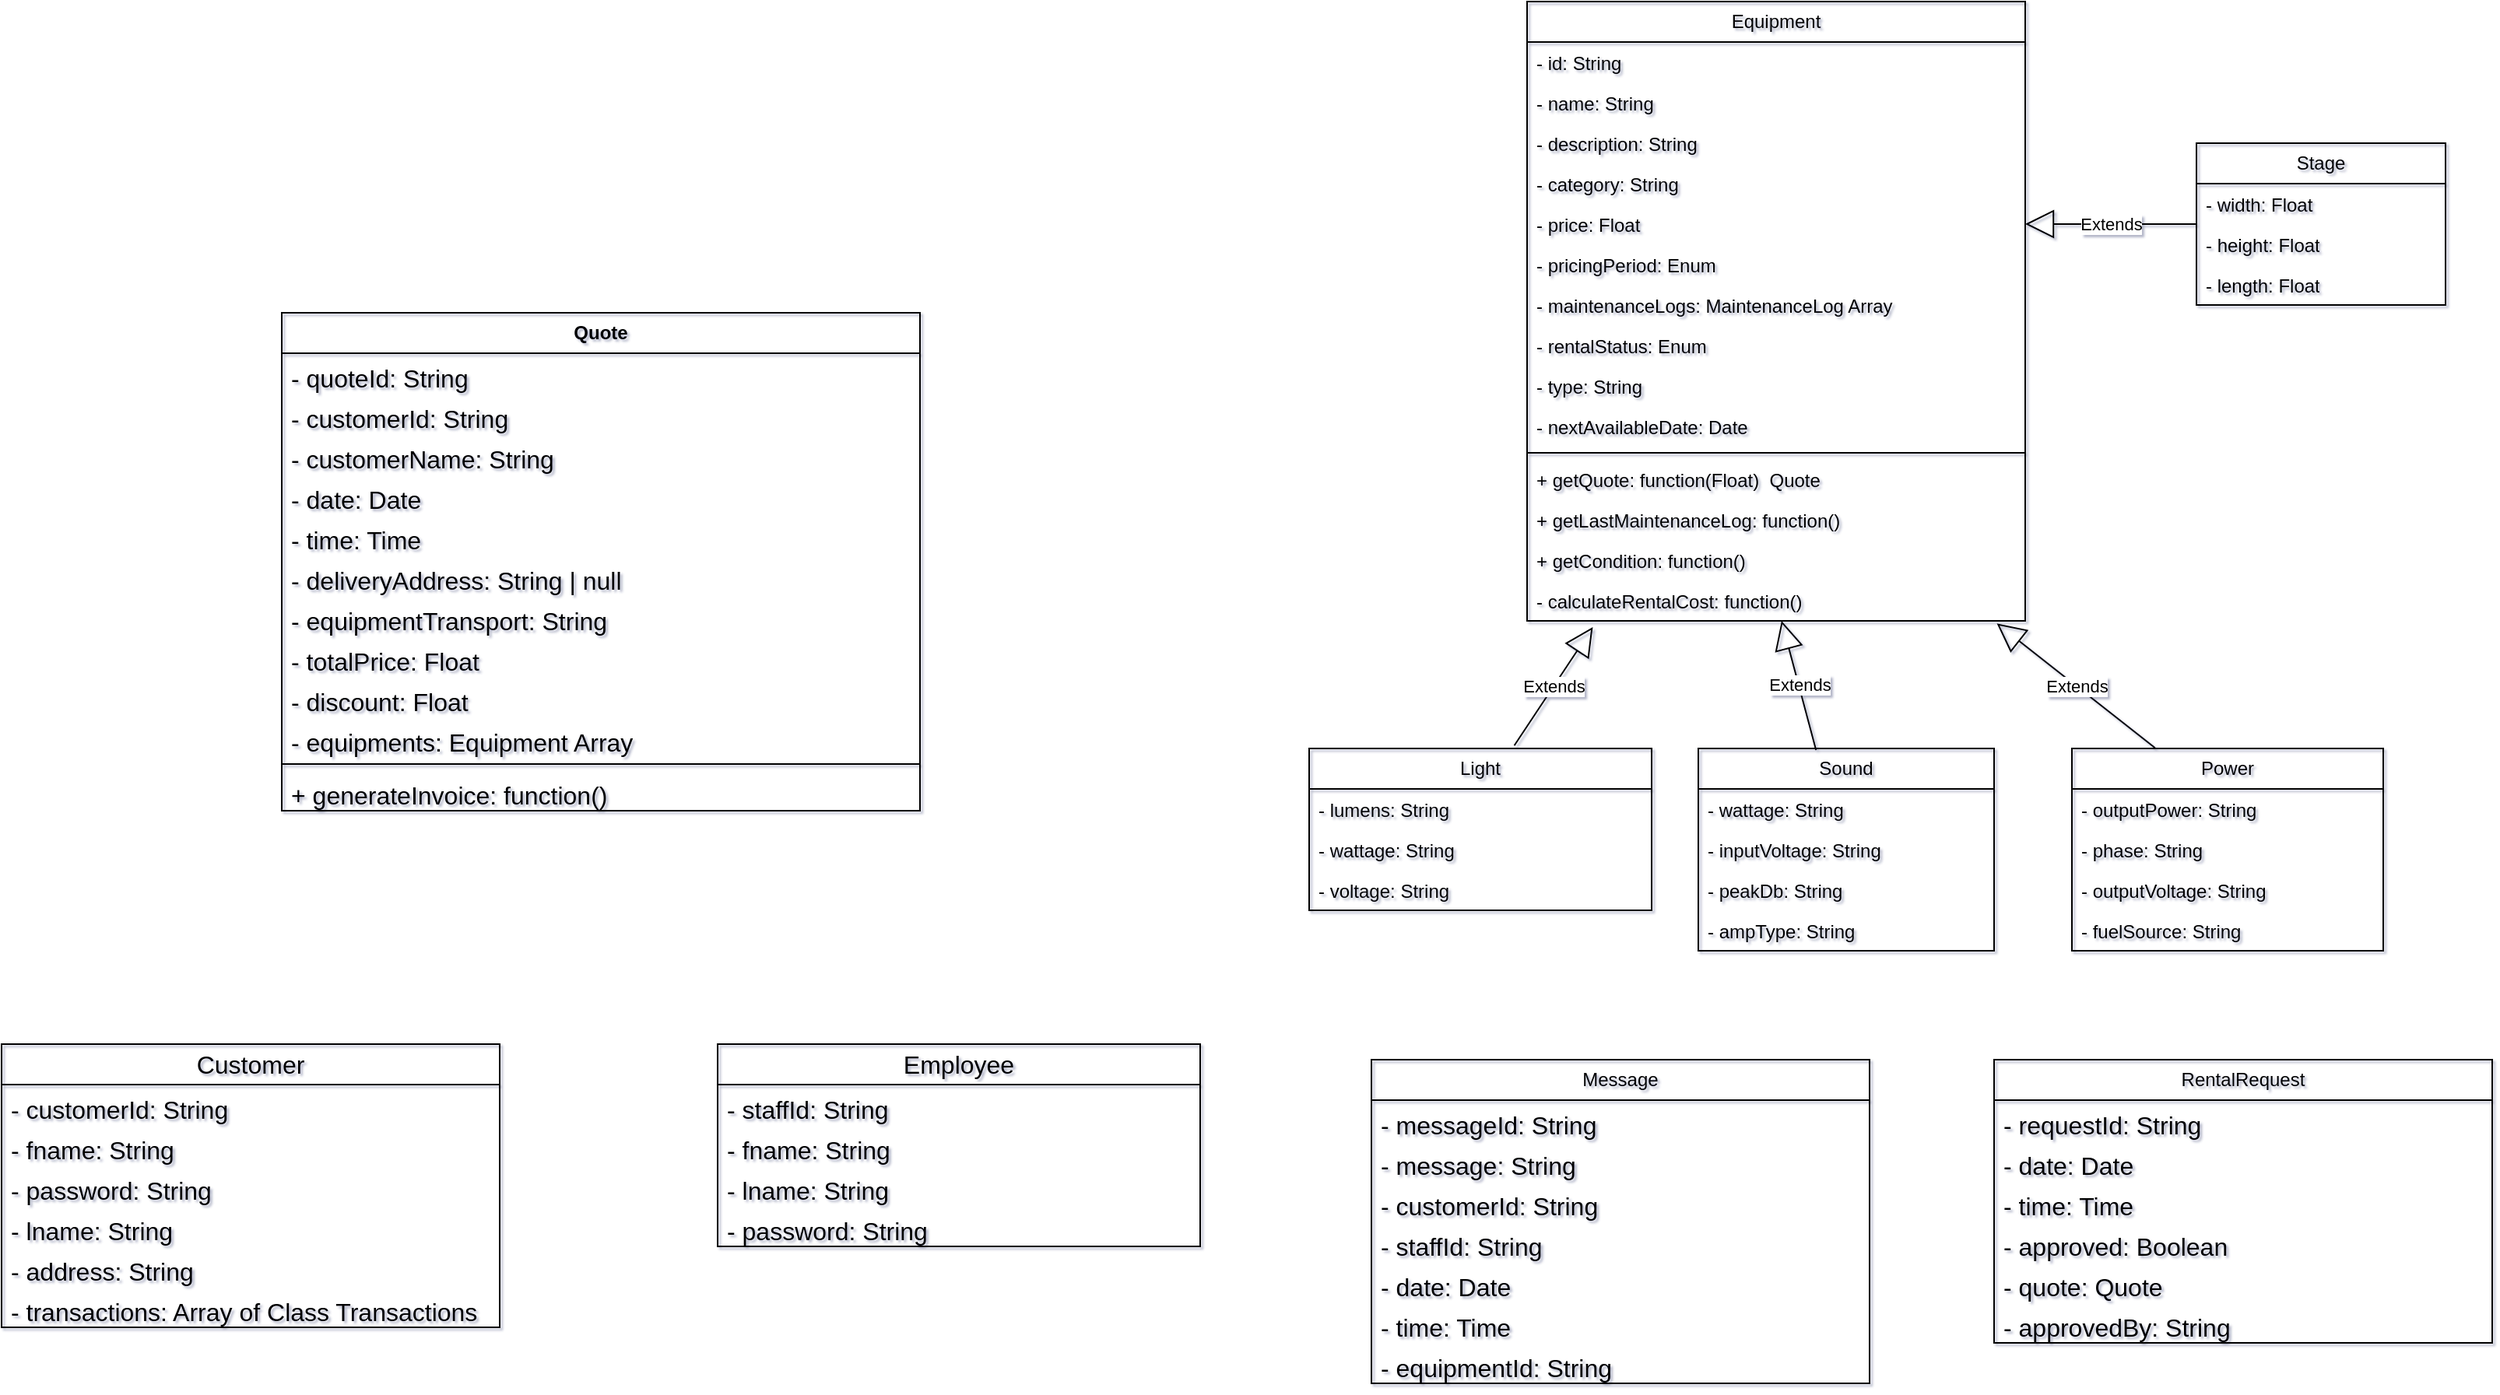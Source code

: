 <mxfile version="22.0.2" type="github">
  <diagram id="C5RBs43oDa-KdzZeNtuy" name="Page-1">
    <mxGraphModel dx="1457" dy="860" grid="1" gridSize="10" guides="1" tooltips="1" connect="1" arrows="1" fold="1" page="1" pageScale="1" pageWidth="850" pageHeight="1100" background="none" math="0" shadow="1">
      <root>
        <mxCell id="WIyWlLk6GJQsqaUBKTNV-0" />
        <mxCell id="WIyWlLk6GJQsqaUBKTNV-1" parent="WIyWlLk6GJQsqaUBKTNV-0" />
        <mxCell id="barZymDRWhpgfNvylvuT-17" value="Customer" style="swimlane;fontStyle=0;childLayout=stackLayout;horizontal=1;startSize=26;fillColor=none;horizontalStack=0;resizeParent=1;resizeParentMax=0;resizeLast=0;collapsible=1;marginBottom=0;whiteSpace=wrap;html=1;fontSize=16;" vertex="1" parent="WIyWlLk6GJQsqaUBKTNV-1">
          <mxGeometry x="30" y="750" width="320" height="182" as="geometry" />
        </mxCell>
        <mxCell id="barZymDRWhpgfNvylvuT-18" value="- customerId: String" style="text;strokeColor=none;fillColor=none;align=left;verticalAlign=top;spacingLeft=4;spacingRight=4;overflow=hidden;rotatable=0;points=[[0,0.5],[1,0.5]];portConstraint=eastwest;whiteSpace=wrap;html=1;fontSize=16;" vertex="1" parent="barZymDRWhpgfNvylvuT-17">
          <mxGeometry y="26" width="320" height="26" as="geometry" />
        </mxCell>
        <mxCell id="barZymDRWhpgfNvylvuT-19" value="- fname: String" style="text;strokeColor=none;fillColor=none;align=left;verticalAlign=top;spacingLeft=4;spacingRight=4;overflow=hidden;rotatable=0;points=[[0,0.5],[1,0.5]];portConstraint=eastwest;whiteSpace=wrap;html=1;fontSize=16;" vertex="1" parent="barZymDRWhpgfNvylvuT-17">
          <mxGeometry y="52" width="320" height="26" as="geometry" />
        </mxCell>
        <mxCell id="barZymDRWhpgfNvylvuT-234" value="- password: String" style="text;strokeColor=none;fillColor=none;align=left;verticalAlign=top;spacingLeft=4;spacingRight=4;overflow=hidden;rotatable=0;points=[[0,0.5],[1,0.5]];portConstraint=eastwest;whiteSpace=wrap;html=1;fontSize=16;" vertex="1" parent="barZymDRWhpgfNvylvuT-17">
          <mxGeometry y="78" width="320" height="26" as="geometry" />
        </mxCell>
        <mxCell id="barZymDRWhpgfNvylvuT-22" value="- lname: String" style="text;strokeColor=none;fillColor=none;align=left;verticalAlign=top;spacingLeft=4;spacingRight=4;overflow=hidden;rotatable=0;points=[[0,0.5],[1,0.5]];portConstraint=eastwest;whiteSpace=wrap;html=1;fontSize=16;" vertex="1" parent="barZymDRWhpgfNvylvuT-17">
          <mxGeometry y="104" width="320" height="26" as="geometry" />
        </mxCell>
        <mxCell id="barZymDRWhpgfNvylvuT-24" value="- address: String" style="text;strokeColor=none;fillColor=none;align=left;verticalAlign=top;spacingLeft=4;spacingRight=4;overflow=hidden;rotatable=0;points=[[0,0.5],[1,0.5]];portConstraint=eastwest;whiteSpace=wrap;html=1;fontSize=16;" vertex="1" parent="barZymDRWhpgfNvylvuT-17">
          <mxGeometry y="130" width="320" height="26" as="geometry" />
        </mxCell>
        <mxCell id="barZymDRWhpgfNvylvuT-27" value="- transactions: Array of Class Transactions" style="text;strokeColor=none;fillColor=none;align=left;verticalAlign=top;spacingLeft=4;spacingRight=4;overflow=hidden;rotatable=0;points=[[0,0.5],[1,0.5]];portConstraint=eastwest;whiteSpace=wrap;html=1;fontSize=16;" vertex="1" parent="barZymDRWhpgfNvylvuT-17">
          <mxGeometry y="156" width="320" height="26" as="geometry" />
        </mxCell>
        <mxCell id="barZymDRWhpgfNvylvuT-94" value="Employee" style="swimlane;fontStyle=0;childLayout=stackLayout;horizontal=1;startSize=26;fillColor=none;horizontalStack=0;resizeParent=1;resizeParentMax=0;resizeLast=0;collapsible=1;marginBottom=0;whiteSpace=wrap;html=1;fontSize=16;" vertex="1" parent="WIyWlLk6GJQsqaUBKTNV-1">
          <mxGeometry x="490" y="750" width="310" height="130" as="geometry" />
        </mxCell>
        <mxCell id="barZymDRWhpgfNvylvuT-95" value="- staffId: String" style="text;strokeColor=none;fillColor=none;align=left;verticalAlign=top;spacingLeft=4;spacingRight=4;overflow=hidden;rotatable=0;points=[[0,0.5],[1,0.5]];portConstraint=eastwest;whiteSpace=wrap;html=1;fontSize=16;" vertex="1" parent="barZymDRWhpgfNvylvuT-94">
          <mxGeometry y="26" width="310" height="26" as="geometry" />
        </mxCell>
        <mxCell id="barZymDRWhpgfNvylvuT-96" value="- fname: String" style="text;strokeColor=none;fillColor=none;align=left;verticalAlign=top;spacingLeft=4;spacingRight=4;overflow=hidden;rotatable=0;points=[[0,0.5],[1,0.5]];portConstraint=eastwest;whiteSpace=wrap;html=1;fontSize=16;" vertex="1" parent="barZymDRWhpgfNvylvuT-94">
          <mxGeometry y="52" width="310" height="26" as="geometry" />
        </mxCell>
        <mxCell id="barZymDRWhpgfNvylvuT-97" value="- lname: String" style="text;strokeColor=none;fillColor=none;align=left;verticalAlign=top;spacingLeft=4;spacingRight=4;overflow=hidden;rotatable=0;points=[[0,0.5],[1,0.5]];portConstraint=eastwest;whiteSpace=wrap;html=1;fontSize=16;" vertex="1" parent="barZymDRWhpgfNvylvuT-94">
          <mxGeometry y="78" width="310" height="26" as="geometry" />
        </mxCell>
        <mxCell id="barZymDRWhpgfNvylvuT-99" value="- password: String" style="text;strokeColor=none;fillColor=none;align=left;verticalAlign=top;spacingLeft=4;spacingRight=4;overflow=hidden;rotatable=0;points=[[0,0.5],[1,0.5]];portConstraint=eastwest;whiteSpace=wrap;html=1;fontSize=16;" vertex="1" parent="barZymDRWhpgfNvylvuT-94">
          <mxGeometry y="104" width="310" height="26" as="geometry" />
        </mxCell>
        <mxCell id="barZymDRWhpgfNvylvuT-156" value="Quote" style="swimlane;childLayout=stackLayout;horizontal=1;startSize=26;fillColor=none;horizontalStack=0;resizeParent=1;resizeParentMax=0;resizeLast=0;collapsible=1;marginBottom=0;whiteSpace=wrap;html=1;" vertex="1" parent="WIyWlLk6GJQsqaUBKTNV-1">
          <mxGeometry x="210" y="280" width="410" height="320" as="geometry" />
        </mxCell>
        <mxCell id="barZymDRWhpgfNvylvuT-157" value="- quoteId: String" style="text;strokeColor=none;fillColor=none;align=left;verticalAlign=top;spacingLeft=4;spacingRight=4;overflow=hidden;rotatable=0;points=[[0,0.5],[1,0.5]];portConstraint=eastwest;whiteSpace=wrap;html=1;fontSize=16;" vertex="1" parent="barZymDRWhpgfNvylvuT-156">
          <mxGeometry y="26" width="410" height="26" as="geometry" />
        </mxCell>
        <mxCell id="barZymDRWhpgfNvylvuT-60" value="- customerId: String" style="text;strokeColor=none;fillColor=none;align=left;verticalAlign=top;spacingLeft=4;spacingRight=4;overflow=hidden;rotatable=0;points=[[0,0.5],[1,0.5]];portConstraint=eastwest;whiteSpace=wrap;html=1;fontSize=16;" vertex="1" parent="barZymDRWhpgfNvylvuT-156">
          <mxGeometry y="52" width="410" height="26" as="geometry" />
        </mxCell>
        <mxCell id="barZymDRWhpgfNvylvuT-64" value="- customerName: String" style="text;strokeColor=none;fillColor=none;align=left;verticalAlign=top;spacingLeft=4;spacingRight=4;overflow=hidden;rotatable=0;points=[[0,0.5],[1,0.5]];portConstraint=eastwest;whiteSpace=wrap;html=1;fontSize=16;" vertex="1" parent="barZymDRWhpgfNvylvuT-156">
          <mxGeometry y="78" width="410" height="26" as="geometry" />
        </mxCell>
        <mxCell id="barZymDRWhpgfNvylvuT-158" value="- date: Date" style="text;strokeColor=none;fillColor=none;align=left;verticalAlign=top;spacingLeft=4;spacingRight=4;overflow=hidden;rotatable=0;points=[[0,0.5],[1,0.5]];portConstraint=eastwest;whiteSpace=wrap;html=1;fontSize=16;" vertex="1" parent="barZymDRWhpgfNvylvuT-156">
          <mxGeometry y="104" width="410" height="26" as="geometry" />
        </mxCell>
        <mxCell id="barZymDRWhpgfNvylvuT-253" value="- time: Time" style="text;strokeColor=none;fillColor=none;align=left;verticalAlign=top;spacingLeft=4;spacingRight=4;overflow=hidden;rotatable=0;points=[[0,0.5],[1,0.5]];portConstraint=eastwest;whiteSpace=wrap;html=1;fontSize=16;" vertex="1" parent="barZymDRWhpgfNvylvuT-156">
          <mxGeometry y="130" width="410" height="26" as="geometry" />
        </mxCell>
        <mxCell id="barZymDRWhpgfNvylvuT-63" value="- deliveryAddress: String | null" style="text;strokeColor=none;fillColor=none;align=left;verticalAlign=top;spacingLeft=4;spacingRight=4;overflow=hidden;rotatable=0;points=[[0,0.5],[1,0.5]];portConstraint=eastwest;whiteSpace=wrap;html=1;fontSize=16;" vertex="1" parent="barZymDRWhpgfNvylvuT-156">
          <mxGeometry y="156" width="410" height="26" as="geometry" />
        </mxCell>
        <mxCell id="barZymDRWhpgfNvylvuT-62" value="- equipmentTransport: String" style="text;strokeColor=none;fillColor=none;align=left;verticalAlign=top;spacingLeft=4;spacingRight=4;overflow=hidden;rotatable=0;points=[[0,0.5],[1,0.5]];portConstraint=eastwest;whiteSpace=wrap;html=1;fontSize=16;" vertex="1" parent="barZymDRWhpgfNvylvuT-156">
          <mxGeometry y="182" width="410" height="26" as="geometry" />
        </mxCell>
        <mxCell id="barZymDRWhpgfNvylvuT-159" value="- totalPrice: Float" style="text;strokeColor=none;fillColor=none;align=left;verticalAlign=top;spacingLeft=4;spacingRight=4;overflow=hidden;rotatable=0;points=[[0,0.5],[1,0.5]];portConstraint=eastwest;whiteSpace=wrap;html=1;fontSize=16;" vertex="1" parent="barZymDRWhpgfNvylvuT-156">
          <mxGeometry y="208" width="410" height="26" as="geometry" />
        </mxCell>
        <mxCell id="barZymDRWhpgfNvylvuT-160" value="- discount: Float" style="text;strokeColor=none;fillColor=none;align=left;verticalAlign=top;spacingLeft=4;spacingRight=4;overflow=hidden;rotatable=0;points=[[0,0.5],[1,0.5]];portConstraint=eastwest;whiteSpace=wrap;html=1;fontSize=16;" vertex="1" parent="barZymDRWhpgfNvylvuT-156">
          <mxGeometry y="234" width="410" height="26" as="geometry" />
        </mxCell>
        <mxCell id="barZymDRWhpgfNvylvuT-161" value="- equipments: Equipment Array" style="text;strokeColor=none;fillColor=none;align=left;verticalAlign=top;spacingLeft=4;spacingRight=4;overflow=hidden;rotatable=0;points=[[0,0.5],[1,0.5]];portConstraint=eastwest;whiteSpace=wrap;html=1;fontSize=16;" vertex="1" parent="barZymDRWhpgfNvylvuT-156">
          <mxGeometry y="260" width="410" height="26" as="geometry" />
        </mxCell>
        <mxCell id="barZymDRWhpgfNvylvuT-259" value="" style="line;strokeWidth=1;fillColor=none;align=left;verticalAlign=middle;spacingTop=-1;spacingLeft=3;spacingRight=3;rotatable=0;labelPosition=right;points=[];portConstraint=eastwest;strokeColor=inherit;" vertex="1" parent="barZymDRWhpgfNvylvuT-156">
          <mxGeometry y="286" width="410" height="8" as="geometry" />
        </mxCell>
        <mxCell id="barZymDRWhpgfNvylvuT-256" value="+ generateInvoice: function()" style="text;strokeColor=none;fillColor=none;align=left;verticalAlign=top;spacingLeft=4;spacingRight=4;overflow=hidden;rotatable=0;points=[[0,0.5],[1,0.5]];portConstraint=eastwest;whiteSpace=wrap;html=1;fontSize=16;" vertex="1" parent="barZymDRWhpgfNvylvuT-156">
          <mxGeometry y="294" width="410" height="26" as="geometry" />
        </mxCell>
        <mxCell id="barZymDRWhpgfNvylvuT-164" value="Equipment" style="swimlane;fontStyle=0;childLayout=stackLayout;horizontal=1;startSize=26;fillColor=none;horizontalStack=0;resizeParent=1;resizeParentMax=0;resizeLast=0;collapsible=1;marginBottom=0;whiteSpace=wrap;html=1;" vertex="1" parent="WIyWlLk6GJQsqaUBKTNV-1">
          <mxGeometry x="1010" y="80" width="320" height="398" as="geometry" />
        </mxCell>
        <mxCell id="barZymDRWhpgfNvylvuT-165" value="- id: String" style="text;strokeColor=none;fillColor=none;align=left;verticalAlign=top;spacingLeft=4;spacingRight=4;overflow=hidden;rotatable=0;points=[[0,0.5],[1,0.5]];portConstraint=eastwest;whiteSpace=wrap;html=1;" vertex="1" parent="barZymDRWhpgfNvylvuT-164">
          <mxGeometry y="26" width="320" height="26" as="geometry" />
        </mxCell>
        <mxCell id="barZymDRWhpgfNvylvuT-166" value="- name: String" style="text;strokeColor=none;fillColor=none;align=left;verticalAlign=top;spacingLeft=4;spacingRight=4;overflow=hidden;rotatable=0;points=[[0,0.5],[1,0.5]];portConstraint=eastwest;whiteSpace=wrap;html=1;" vertex="1" parent="barZymDRWhpgfNvylvuT-164">
          <mxGeometry y="52" width="320" height="26" as="geometry" />
        </mxCell>
        <mxCell id="barZymDRWhpgfNvylvuT-167" value="- description: String" style="text;strokeColor=none;fillColor=none;align=left;verticalAlign=top;spacingLeft=4;spacingRight=4;overflow=hidden;rotatable=0;points=[[0,0.5],[1,0.5]];portConstraint=eastwest;whiteSpace=wrap;html=1;" vertex="1" parent="barZymDRWhpgfNvylvuT-164">
          <mxGeometry y="78" width="320" height="26" as="geometry" />
        </mxCell>
        <mxCell id="barZymDRWhpgfNvylvuT-168" value="- category: String" style="text;strokeColor=none;fillColor=none;align=left;verticalAlign=top;spacingLeft=4;spacingRight=4;overflow=hidden;rotatable=0;points=[[0,0.5],[1,0.5]];portConstraint=eastwest;whiteSpace=wrap;html=1;" vertex="1" parent="barZymDRWhpgfNvylvuT-164">
          <mxGeometry y="104" width="320" height="26" as="geometry" />
        </mxCell>
        <mxCell id="barZymDRWhpgfNvylvuT-169" value="- price: Float" style="text;strokeColor=none;fillColor=none;align=left;verticalAlign=top;spacingLeft=4;spacingRight=4;overflow=hidden;rotatable=0;points=[[0,0.5],[1,0.5]];portConstraint=eastwest;whiteSpace=wrap;html=1;" vertex="1" parent="barZymDRWhpgfNvylvuT-164">
          <mxGeometry y="130" width="320" height="26" as="geometry" />
        </mxCell>
        <mxCell id="barZymDRWhpgfNvylvuT-170" value="- pricingPeriod: Enum" style="text;strokeColor=none;fillColor=none;align=left;verticalAlign=top;spacingLeft=4;spacingRight=4;overflow=hidden;rotatable=0;points=[[0,0.5],[1,0.5]];portConstraint=eastwest;whiteSpace=wrap;html=1;" vertex="1" parent="barZymDRWhpgfNvylvuT-164">
          <mxGeometry y="156" width="320" height="26" as="geometry" />
        </mxCell>
        <mxCell id="barZymDRWhpgfNvylvuT-171" value="- maintenanceLogs: MaintenanceLog Array" style="text;strokeColor=none;fillColor=none;align=left;verticalAlign=top;spacingLeft=4;spacingRight=4;overflow=hidden;rotatable=0;points=[[0,0.5],[1,0.5]];portConstraint=eastwest;whiteSpace=wrap;html=1;" vertex="1" parent="barZymDRWhpgfNvylvuT-164">
          <mxGeometry y="182" width="320" height="26" as="geometry" />
        </mxCell>
        <mxCell id="barZymDRWhpgfNvylvuT-172" value="- rentalStatus: Enum" style="text;strokeColor=none;fillColor=none;align=left;verticalAlign=top;spacingLeft=4;spacingRight=4;overflow=hidden;rotatable=0;points=[[0,0.5],[1,0.5]];portConstraint=eastwest;whiteSpace=wrap;html=1;" vertex="1" parent="barZymDRWhpgfNvylvuT-164">
          <mxGeometry y="208" width="320" height="26" as="geometry" />
        </mxCell>
        <mxCell id="barZymDRWhpgfNvylvuT-129" value="- type: String" style="text;strokeColor=none;fillColor=none;align=left;verticalAlign=top;spacingLeft=4;spacingRight=4;overflow=hidden;rotatable=0;points=[[0,0.5],[1,0.5]];portConstraint=eastwest;whiteSpace=wrap;html=1;" vertex="1" parent="barZymDRWhpgfNvylvuT-164">
          <mxGeometry y="234" width="320" height="26" as="geometry" />
        </mxCell>
        <mxCell id="barZymDRWhpgfNvylvuT-221" value="- nextAvailableDate: Date" style="text;strokeColor=none;fillColor=none;align=left;verticalAlign=top;spacingLeft=4;spacingRight=4;overflow=hidden;rotatable=0;points=[[0,0.5],[1,0.5]];portConstraint=eastwest;whiteSpace=wrap;html=1;" vertex="1" parent="barZymDRWhpgfNvylvuT-164">
          <mxGeometry y="260" width="320" height="26" as="geometry" />
        </mxCell>
        <mxCell id="barZymDRWhpgfNvylvuT-173" value="" style="line;strokeWidth=1;fillColor=none;align=left;verticalAlign=middle;spacingTop=-1;spacingLeft=3;spacingRight=3;rotatable=0;labelPosition=right;points=[];portConstraint=eastwest;strokeColor=inherit;" vertex="1" parent="barZymDRWhpgfNvylvuT-164">
          <mxGeometry y="286" width="320" height="8" as="geometry" />
        </mxCell>
        <mxCell id="barZymDRWhpgfNvylvuT-174" value="+ getQuote: function(Float)&amp;nbsp; Quote" style="text;strokeColor=none;fillColor=none;align=left;verticalAlign=top;spacingLeft=4;spacingRight=4;overflow=hidden;rotatable=0;points=[[0,0.5],[1,0.5]];portConstraint=eastwest;whiteSpace=wrap;html=1;" vertex="1" parent="barZymDRWhpgfNvylvuT-164">
          <mxGeometry y="294" width="320" height="26" as="geometry" />
        </mxCell>
        <mxCell id="barZymDRWhpgfNvylvuT-175" value="+ getLastMaintenanceLog: function()" style="text;strokeColor=none;fillColor=none;align=left;verticalAlign=top;spacingLeft=4;spacingRight=4;overflow=hidden;rotatable=0;points=[[0,0.5],[1,0.5]];portConstraint=eastwest;whiteSpace=wrap;html=1;" vertex="1" parent="barZymDRWhpgfNvylvuT-164">
          <mxGeometry y="320" width="320" height="26" as="geometry" />
        </mxCell>
        <mxCell id="barZymDRWhpgfNvylvuT-176" value="+ getCondition: function()" style="text;strokeColor=none;fillColor=none;align=left;verticalAlign=top;spacingLeft=4;spacingRight=4;overflow=hidden;rotatable=0;points=[[0,0.5],[1,0.5]];portConstraint=eastwest;whiteSpace=wrap;html=1;" vertex="1" parent="barZymDRWhpgfNvylvuT-164">
          <mxGeometry y="346" width="320" height="26" as="geometry" />
        </mxCell>
        <mxCell id="barZymDRWhpgfNvylvuT-177" value="- calculateRentalCost: function()" style="text;strokeColor=none;fillColor=none;align=left;verticalAlign=top;spacingLeft=4;spacingRight=4;overflow=hidden;rotatable=0;points=[[0,0.5],[1,0.5]];portConstraint=eastwest;whiteSpace=wrap;html=1;" vertex="1" parent="barZymDRWhpgfNvylvuT-164">
          <mxGeometry y="372" width="320" height="26" as="geometry" />
        </mxCell>
        <mxCell id="barZymDRWhpgfNvylvuT-179" value="Stage" style="swimlane;fontStyle=0;childLayout=stackLayout;horizontal=1;startSize=26;fillColor=none;horizontalStack=0;resizeParent=1;resizeParentMax=0;resizeLast=0;collapsible=1;marginBottom=0;whiteSpace=wrap;html=1;" vertex="1" parent="WIyWlLk6GJQsqaUBKTNV-1">
          <mxGeometry x="1440" y="171" width="160" height="104" as="geometry" />
        </mxCell>
        <mxCell id="barZymDRWhpgfNvylvuT-180" value="- width: Float" style="text;strokeColor=none;fillColor=none;align=left;verticalAlign=top;spacingLeft=4;spacingRight=4;overflow=hidden;rotatable=0;points=[[0,0.5],[1,0.5]];portConstraint=eastwest;whiteSpace=wrap;html=1;" vertex="1" parent="barZymDRWhpgfNvylvuT-179">
          <mxGeometry y="26" width="160" height="26" as="geometry" />
        </mxCell>
        <mxCell id="barZymDRWhpgfNvylvuT-181" value="- height: Float" style="text;strokeColor=none;fillColor=none;align=left;verticalAlign=top;spacingLeft=4;spacingRight=4;overflow=hidden;rotatable=0;points=[[0,0.5],[1,0.5]];portConstraint=eastwest;whiteSpace=wrap;html=1;" vertex="1" parent="barZymDRWhpgfNvylvuT-179">
          <mxGeometry y="52" width="160" height="26" as="geometry" />
        </mxCell>
        <mxCell id="barZymDRWhpgfNvylvuT-182" value="- length: Float" style="text;strokeColor=none;fillColor=none;align=left;verticalAlign=top;spacingLeft=4;spacingRight=4;overflow=hidden;rotatable=0;points=[[0,0.5],[1,0.5]];portConstraint=eastwest;whiteSpace=wrap;html=1;" vertex="1" parent="barZymDRWhpgfNvylvuT-179">
          <mxGeometry y="78" width="160" height="26" as="geometry" />
        </mxCell>
        <mxCell id="barZymDRWhpgfNvylvuT-193" value="Sound" style="swimlane;fontStyle=0;childLayout=stackLayout;horizontal=1;startSize=26;fillColor=none;horizontalStack=0;resizeParent=1;resizeParentMax=0;resizeLast=0;collapsible=1;marginBottom=0;whiteSpace=wrap;html=1;" vertex="1" parent="WIyWlLk6GJQsqaUBKTNV-1">
          <mxGeometry x="1120" y="560" width="190" height="130" as="geometry" />
        </mxCell>
        <mxCell id="barZymDRWhpgfNvylvuT-194" value="- wattage: String" style="text;strokeColor=none;fillColor=none;align=left;verticalAlign=top;spacingLeft=4;spacingRight=4;overflow=hidden;rotatable=0;points=[[0,0.5],[1,0.5]];portConstraint=eastwest;whiteSpace=wrap;html=1;" vertex="1" parent="barZymDRWhpgfNvylvuT-193">
          <mxGeometry y="26" width="190" height="26" as="geometry" />
        </mxCell>
        <mxCell id="barZymDRWhpgfNvylvuT-195" value="- inputVoltage: String" style="text;strokeColor=none;fillColor=none;align=left;verticalAlign=top;spacingLeft=4;spacingRight=4;overflow=hidden;rotatable=0;points=[[0,0.5],[1,0.5]];portConstraint=eastwest;whiteSpace=wrap;html=1;" vertex="1" parent="barZymDRWhpgfNvylvuT-193">
          <mxGeometry y="52" width="190" height="26" as="geometry" />
        </mxCell>
        <mxCell id="barZymDRWhpgfNvylvuT-196" value="- peakDb: String" style="text;strokeColor=none;fillColor=none;align=left;verticalAlign=top;spacingLeft=4;spacingRight=4;overflow=hidden;rotatable=0;points=[[0,0.5],[1,0.5]];portConstraint=eastwest;whiteSpace=wrap;html=1;" vertex="1" parent="barZymDRWhpgfNvylvuT-193">
          <mxGeometry y="78" width="190" height="26" as="geometry" />
        </mxCell>
        <mxCell id="barZymDRWhpgfNvylvuT-198" value="- ampType: String" style="text;strokeColor=none;fillColor=none;align=left;verticalAlign=top;spacingLeft=4;spacingRight=4;overflow=hidden;rotatable=0;points=[[0,0.5],[1,0.5]];portConstraint=eastwest;whiteSpace=wrap;html=1;" vertex="1" parent="barZymDRWhpgfNvylvuT-193">
          <mxGeometry y="104" width="190" height="26" as="geometry" />
        </mxCell>
        <mxCell id="barZymDRWhpgfNvylvuT-207" value="Power" style="swimlane;fontStyle=0;childLayout=stackLayout;horizontal=1;startSize=26;fillColor=none;horizontalStack=0;resizeParent=1;resizeParentMax=0;resizeLast=0;collapsible=1;marginBottom=0;whiteSpace=wrap;html=1;" vertex="1" parent="WIyWlLk6GJQsqaUBKTNV-1">
          <mxGeometry x="1360" y="560" width="200" height="130" as="geometry" />
        </mxCell>
        <mxCell id="barZymDRWhpgfNvylvuT-209" value="- outputPower: String" style="text;strokeColor=none;fillColor=none;align=left;verticalAlign=top;spacingLeft=4;spacingRight=4;overflow=hidden;rotatable=0;points=[[0,0.5],[1,0.5]];portConstraint=eastwest;whiteSpace=wrap;html=1;" vertex="1" parent="barZymDRWhpgfNvylvuT-207">
          <mxGeometry y="26" width="200" height="26" as="geometry" />
        </mxCell>
        <mxCell id="barZymDRWhpgfNvylvuT-210" value="- phase: String" style="text;strokeColor=none;fillColor=none;align=left;verticalAlign=top;spacingLeft=4;spacingRight=4;overflow=hidden;rotatable=0;points=[[0,0.5],[1,0.5]];portConstraint=eastwest;whiteSpace=wrap;html=1;" vertex="1" parent="barZymDRWhpgfNvylvuT-207">
          <mxGeometry y="52" width="200" height="26" as="geometry" />
        </mxCell>
        <mxCell id="barZymDRWhpgfNvylvuT-211" value="- outputVoltage: String" style="text;strokeColor=none;fillColor=none;align=left;verticalAlign=top;spacingLeft=4;spacingRight=4;overflow=hidden;rotatable=0;points=[[0,0.5],[1,0.5]];portConstraint=eastwest;whiteSpace=wrap;html=1;" vertex="1" parent="barZymDRWhpgfNvylvuT-207">
          <mxGeometry y="78" width="200" height="26" as="geometry" />
        </mxCell>
        <mxCell id="barZymDRWhpgfNvylvuT-213" value="- fuelSource: String" style="text;strokeColor=none;fillColor=none;align=left;verticalAlign=top;spacingLeft=4;spacingRight=4;overflow=hidden;rotatable=0;points=[[0,0.5],[1,0.5]];portConstraint=eastwest;whiteSpace=wrap;html=1;" vertex="1" parent="barZymDRWhpgfNvylvuT-207">
          <mxGeometry y="104" width="200" height="26" as="geometry" />
        </mxCell>
        <mxCell id="barZymDRWhpgfNvylvuT-224" value="Extends" style="endArrow=block;endSize=16;endFill=0;html=1;rounded=0;exitX=0.599;exitY=-0.018;exitDx=0;exitDy=0;exitPerimeter=0;entryX=0.132;entryY=1.154;entryDx=0;entryDy=0;entryPerimeter=0;" edge="1" parent="WIyWlLk6GJQsqaUBKTNV-1" source="barZymDRWhpgfNvylvuT-119" target="barZymDRWhpgfNvylvuT-177">
          <mxGeometry width="160" relative="1" as="geometry">
            <mxPoint x="150" y="1220" as="sourcePoint" />
            <mxPoint x="480" y="1190" as="targetPoint" />
          </mxGeometry>
        </mxCell>
        <mxCell id="barZymDRWhpgfNvylvuT-226" value="Extends" style="endArrow=block;endSize=16;endFill=0;html=1;rounded=0;exitX=0.398;exitY=0.008;exitDx=0;exitDy=0;exitPerimeter=0;" edge="1" parent="WIyWlLk6GJQsqaUBKTNV-1" source="barZymDRWhpgfNvylvuT-193" target="barZymDRWhpgfNvylvuT-177">
          <mxGeometry width="160" relative="1" as="geometry">
            <mxPoint x="510" y="1240" as="sourcePoint" />
            <mxPoint x="670" y="1240" as="targetPoint" />
          </mxGeometry>
        </mxCell>
        <mxCell id="barZymDRWhpgfNvylvuT-227" value="Extends" style="endArrow=block;endSize=16;endFill=0;html=1;rounded=0;exitX=0.267;exitY=-0.003;exitDx=0;exitDy=0;exitPerimeter=0;entryX=0.943;entryY=1.063;entryDx=0;entryDy=0;entryPerimeter=0;" edge="1" parent="WIyWlLk6GJQsqaUBKTNV-1" source="barZymDRWhpgfNvylvuT-207" target="barZymDRWhpgfNvylvuT-177">
          <mxGeometry width="160" relative="1" as="geometry">
            <mxPoint x="590" y="1310" as="sourcePoint" />
            <mxPoint x="750" y="1310" as="targetPoint" />
          </mxGeometry>
        </mxCell>
        <mxCell id="barZymDRWhpgfNvylvuT-228" value="Extends" style="endArrow=block;endSize=16;endFill=0;html=1;rounded=0;entryX=1;entryY=0.5;entryDx=0;entryDy=0;" edge="1" parent="WIyWlLk6GJQsqaUBKTNV-1" source="barZymDRWhpgfNvylvuT-179" target="barZymDRWhpgfNvylvuT-169">
          <mxGeometry width="160" relative="1" as="geometry">
            <mxPoint x="590" y="950" as="sourcePoint" />
            <mxPoint x="750" y="950" as="targetPoint" />
          </mxGeometry>
        </mxCell>
        <mxCell id="barZymDRWhpgfNvylvuT-230" value="Message" style="swimlane;fontStyle=0;childLayout=stackLayout;horizontal=1;startSize=26;fillColor=none;horizontalStack=0;resizeParent=1;resizeParentMax=0;resizeLast=0;collapsible=1;marginBottom=0;whiteSpace=wrap;html=1;" vertex="1" parent="WIyWlLk6GJQsqaUBKTNV-1">
          <mxGeometry x="910" y="760" width="320" height="208" as="geometry" />
        </mxCell>
        <mxCell id="barZymDRWhpgfNvylvuT-231" value="- messageId: String" style="text;strokeColor=none;fillColor=none;align=left;verticalAlign=top;spacingLeft=4;spacingRight=4;overflow=hidden;rotatable=0;points=[[0,0.5],[1,0.5]];portConstraint=eastwest;whiteSpace=wrap;html=1;fontSize=16;" vertex="1" parent="barZymDRWhpgfNvylvuT-230">
          <mxGeometry y="26" width="320" height="26" as="geometry" />
        </mxCell>
        <mxCell id="barZymDRWhpgfNvylvuT-235" value="- message: String" style="text;strokeColor=none;fillColor=none;align=left;verticalAlign=top;spacingLeft=4;spacingRight=4;overflow=hidden;rotatable=0;points=[[0,0.5],[1,0.5]];portConstraint=eastwest;whiteSpace=wrap;html=1;fontSize=16;" vertex="1" parent="barZymDRWhpgfNvylvuT-230">
          <mxGeometry y="52" width="320" height="26" as="geometry" />
        </mxCell>
        <mxCell id="barZymDRWhpgfNvylvuT-236" value="- customerId: String" style="text;strokeColor=none;fillColor=none;align=left;verticalAlign=top;spacingLeft=4;spacingRight=4;overflow=hidden;rotatable=0;points=[[0,0.5],[1,0.5]];portConstraint=eastwest;whiteSpace=wrap;html=1;fontSize=16;" vertex="1" parent="barZymDRWhpgfNvylvuT-230">
          <mxGeometry y="78" width="320" height="26" as="geometry" />
        </mxCell>
        <mxCell id="barZymDRWhpgfNvylvuT-237" value="- staffId: String" style="text;strokeColor=none;fillColor=none;align=left;verticalAlign=top;spacingLeft=4;spacingRight=4;overflow=hidden;rotatable=0;points=[[0,0.5],[1,0.5]];portConstraint=eastwest;whiteSpace=wrap;html=1;fontSize=16;" vertex="1" parent="barZymDRWhpgfNvylvuT-230">
          <mxGeometry y="104" width="320" height="26" as="geometry" />
        </mxCell>
        <mxCell id="barZymDRWhpgfNvylvuT-238" value="- date: Date" style="text;strokeColor=none;fillColor=none;align=left;verticalAlign=top;spacingLeft=4;spacingRight=4;overflow=hidden;rotatable=0;points=[[0,0.5],[1,0.5]];portConstraint=eastwest;whiteSpace=wrap;html=1;fontSize=16;" vertex="1" parent="barZymDRWhpgfNvylvuT-230">
          <mxGeometry y="130" width="320" height="26" as="geometry" />
        </mxCell>
        <mxCell id="barZymDRWhpgfNvylvuT-239" value="- time: Time" style="text;strokeColor=none;fillColor=none;align=left;verticalAlign=top;spacingLeft=4;spacingRight=4;overflow=hidden;rotatable=0;points=[[0,0.5],[1,0.5]];portConstraint=eastwest;whiteSpace=wrap;html=1;fontSize=16;" vertex="1" parent="barZymDRWhpgfNvylvuT-230">
          <mxGeometry y="156" width="320" height="26" as="geometry" />
        </mxCell>
        <mxCell id="barZymDRWhpgfNvylvuT-240" value="- equipmentId: String" style="text;strokeColor=none;fillColor=none;align=left;verticalAlign=top;spacingLeft=4;spacingRight=4;overflow=hidden;rotatable=0;points=[[0,0.5],[1,0.5]];portConstraint=eastwest;whiteSpace=wrap;html=1;fontSize=16;" vertex="1" parent="barZymDRWhpgfNvylvuT-230">
          <mxGeometry y="182" width="320" height="26" as="geometry" />
        </mxCell>
        <mxCell id="barZymDRWhpgfNvylvuT-119" value="Light" style="swimlane;fontStyle=0;childLayout=stackLayout;horizontal=1;startSize=26;fillColor=none;horizontalStack=0;resizeParent=1;resizeParentMax=0;resizeLast=0;collapsible=1;marginBottom=0;whiteSpace=wrap;html=1;" vertex="1" parent="WIyWlLk6GJQsqaUBKTNV-1">
          <mxGeometry x="870" y="560" width="220" height="104" as="geometry" />
        </mxCell>
        <mxCell id="barZymDRWhpgfNvylvuT-120" value="- lumens: String" style="text;strokeColor=none;fillColor=none;align=left;verticalAlign=top;spacingLeft=4;spacingRight=4;overflow=hidden;rotatable=0;points=[[0,0.5],[1,0.5]];portConstraint=eastwest;whiteSpace=wrap;html=1;" vertex="1" parent="barZymDRWhpgfNvylvuT-119">
          <mxGeometry y="26" width="220" height="26" as="geometry" />
        </mxCell>
        <mxCell id="barZymDRWhpgfNvylvuT-127" value="- wattage: String" style="text;strokeColor=none;fillColor=none;align=left;verticalAlign=top;spacingLeft=4;spacingRight=4;overflow=hidden;rotatable=0;points=[[0,0.5],[1,0.5]];portConstraint=eastwest;whiteSpace=wrap;html=1;" vertex="1" parent="barZymDRWhpgfNvylvuT-119">
          <mxGeometry y="52" width="220" height="26" as="geometry" />
        </mxCell>
        <mxCell id="barZymDRWhpgfNvylvuT-128" value="- voltage: String" style="text;strokeColor=none;fillColor=none;align=left;verticalAlign=top;spacingLeft=4;spacingRight=4;overflow=hidden;rotatable=0;points=[[0,0.5],[1,0.5]];portConstraint=eastwest;whiteSpace=wrap;html=1;" vertex="1" parent="barZymDRWhpgfNvylvuT-119">
          <mxGeometry y="78" width="220" height="26" as="geometry" />
        </mxCell>
        <mxCell id="barZymDRWhpgfNvylvuT-244" value="RentalRequest" style="swimlane;fontStyle=0;childLayout=stackLayout;horizontal=1;startSize=26;fillColor=none;horizontalStack=0;resizeParent=1;resizeParentMax=0;resizeLast=0;collapsible=1;marginBottom=0;whiteSpace=wrap;html=1;" vertex="1" parent="WIyWlLk6GJQsqaUBKTNV-1">
          <mxGeometry x="1310" y="760" width="320" height="182" as="geometry" />
        </mxCell>
        <mxCell id="barZymDRWhpgfNvylvuT-245" value="- requestId: String" style="text;strokeColor=none;fillColor=none;align=left;verticalAlign=top;spacingLeft=4;spacingRight=4;overflow=hidden;rotatable=0;points=[[0,0.5],[1,0.5]];portConstraint=eastwest;whiteSpace=wrap;html=1;fontSize=16;" vertex="1" parent="barZymDRWhpgfNvylvuT-244">
          <mxGeometry y="26" width="320" height="26" as="geometry" />
        </mxCell>
        <mxCell id="barZymDRWhpgfNvylvuT-248" value="- date: Date" style="text;strokeColor=none;fillColor=none;align=left;verticalAlign=top;spacingLeft=4;spacingRight=4;overflow=hidden;rotatable=0;points=[[0,0.5],[1,0.5]];portConstraint=eastwest;whiteSpace=wrap;html=1;fontSize=16;" vertex="1" parent="barZymDRWhpgfNvylvuT-244">
          <mxGeometry y="52" width="320" height="26" as="geometry" />
        </mxCell>
        <mxCell id="barZymDRWhpgfNvylvuT-249" value="- time: Time" style="text;strokeColor=none;fillColor=none;align=left;verticalAlign=top;spacingLeft=4;spacingRight=4;overflow=hidden;rotatable=0;points=[[0,0.5],[1,0.5]];portConstraint=eastwest;whiteSpace=wrap;html=1;fontSize=16;" vertex="1" parent="barZymDRWhpgfNvylvuT-244">
          <mxGeometry y="78" width="320" height="26" as="geometry" />
        </mxCell>
        <mxCell id="barZymDRWhpgfNvylvuT-250" value="- approved: Boolean" style="text;strokeColor=none;fillColor=none;align=left;verticalAlign=top;spacingLeft=4;spacingRight=4;overflow=hidden;rotatable=0;points=[[0,0.5],[1,0.5]];portConstraint=eastwest;whiteSpace=wrap;html=1;fontSize=16;" vertex="1" parent="barZymDRWhpgfNvylvuT-244">
          <mxGeometry y="104" width="320" height="26" as="geometry" />
        </mxCell>
        <mxCell id="barZymDRWhpgfNvylvuT-251" value="- quote: Quote" style="text;strokeColor=none;fillColor=none;align=left;verticalAlign=top;spacingLeft=4;spacingRight=4;overflow=hidden;rotatable=0;points=[[0,0.5],[1,0.5]];portConstraint=eastwest;whiteSpace=wrap;html=1;fontSize=16;" vertex="1" parent="barZymDRWhpgfNvylvuT-244">
          <mxGeometry y="130" width="320" height="26" as="geometry" />
        </mxCell>
        <mxCell id="barZymDRWhpgfNvylvuT-252" value="- approvedBy: String" style="text;strokeColor=none;fillColor=none;align=left;verticalAlign=top;spacingLeft=4;spacingRight=4;overflow=hidden;rotatable=0;points=[[0,0.5],[1,0.5]];portConstraint=eastwest;whiteSpace=wrap;html=1;fontSize=16;" vertex="1" parent="barZymDRWhpgfNvylvuT-244">
          <mxGeometry y="156" width="320" height="26" as="geometry" />
        </mxCell>
      </root>
    </mxGraphModel>
  </diagram>
</mxfile>
